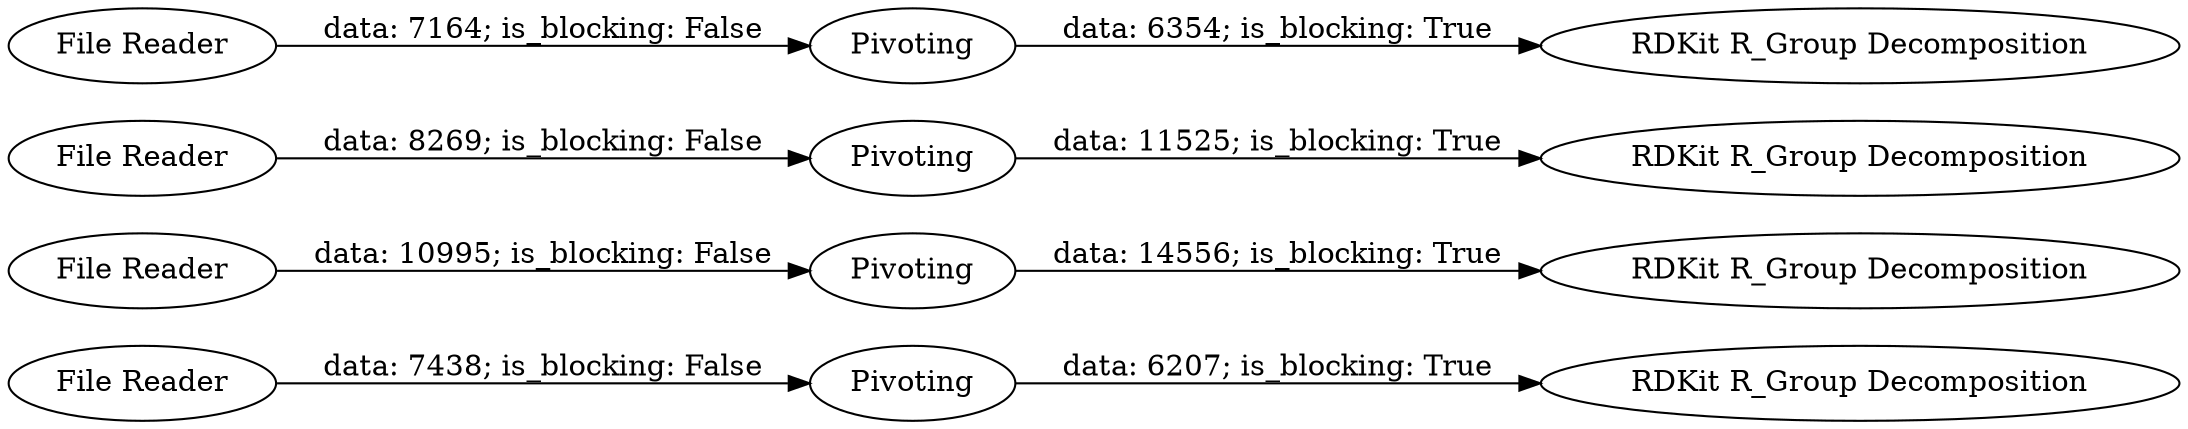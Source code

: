 digraph {
	"-1430117202607656176_4" [label="File Reader"]
	"-1430117202607656176_5" [label="RDKit R_Group Decomposition"]
	"-1430117202607656176_6" [label=Pivoting]
	"-1430117202607656176_1" [label="RDKit R_Group Decomposition"]
	"-1430117202607656176_3" [label=Pivoting]
	"-1430117202607656176_10" [label="RDKit R_Group Decomposition"]
	"-1430117202607656176_9" [label=Pivoting]
	"-1430117202607656176_11" [label="File Reader"]
	"-1430117202607656176_8" [label="RDKit R_Group Decomposition"]
	"-1430117202607656176_7" [label="File Reader"]
	"-1430117202607656176_2" [label="File Reader"]
	"-1430117202607656176_12" [label=Pivoting]
	"-1430117202607656176_6" -> "-1430117202607656176_5" [label="data: 6207; is_blocking: True"]
	"-1430117202607656176_3" -> "-1430117202607656176_1" [label="data: 14556; is_blocking: True"]
	"-1430117202607656176_12" -> "-1430117202607656176_10" [label="data: 11525; is_blocking: True"]
	"-1430117202607656176_7" -> "-1430117202607656176_9" [label="data: 7164; is_blocking: False"]
	"-1430117202607656176_11" -> "-1430117202607656176_12" [label="data: 8269; is_blocking: False"]
	"-1430117202607656176_2" -> "-1430117202607656176_3" [label="data: 10995; is_blocking: False"]
	"-1430117202607656176_9" -> "-1430117202607656176_8" [label="data: 6354; is_blocking: True"]
	"-1430117202607656176_4" -> "-1430117202607656176_6" [label="data: 7438; is_blocking: False"]
	rankdir=LR
}
